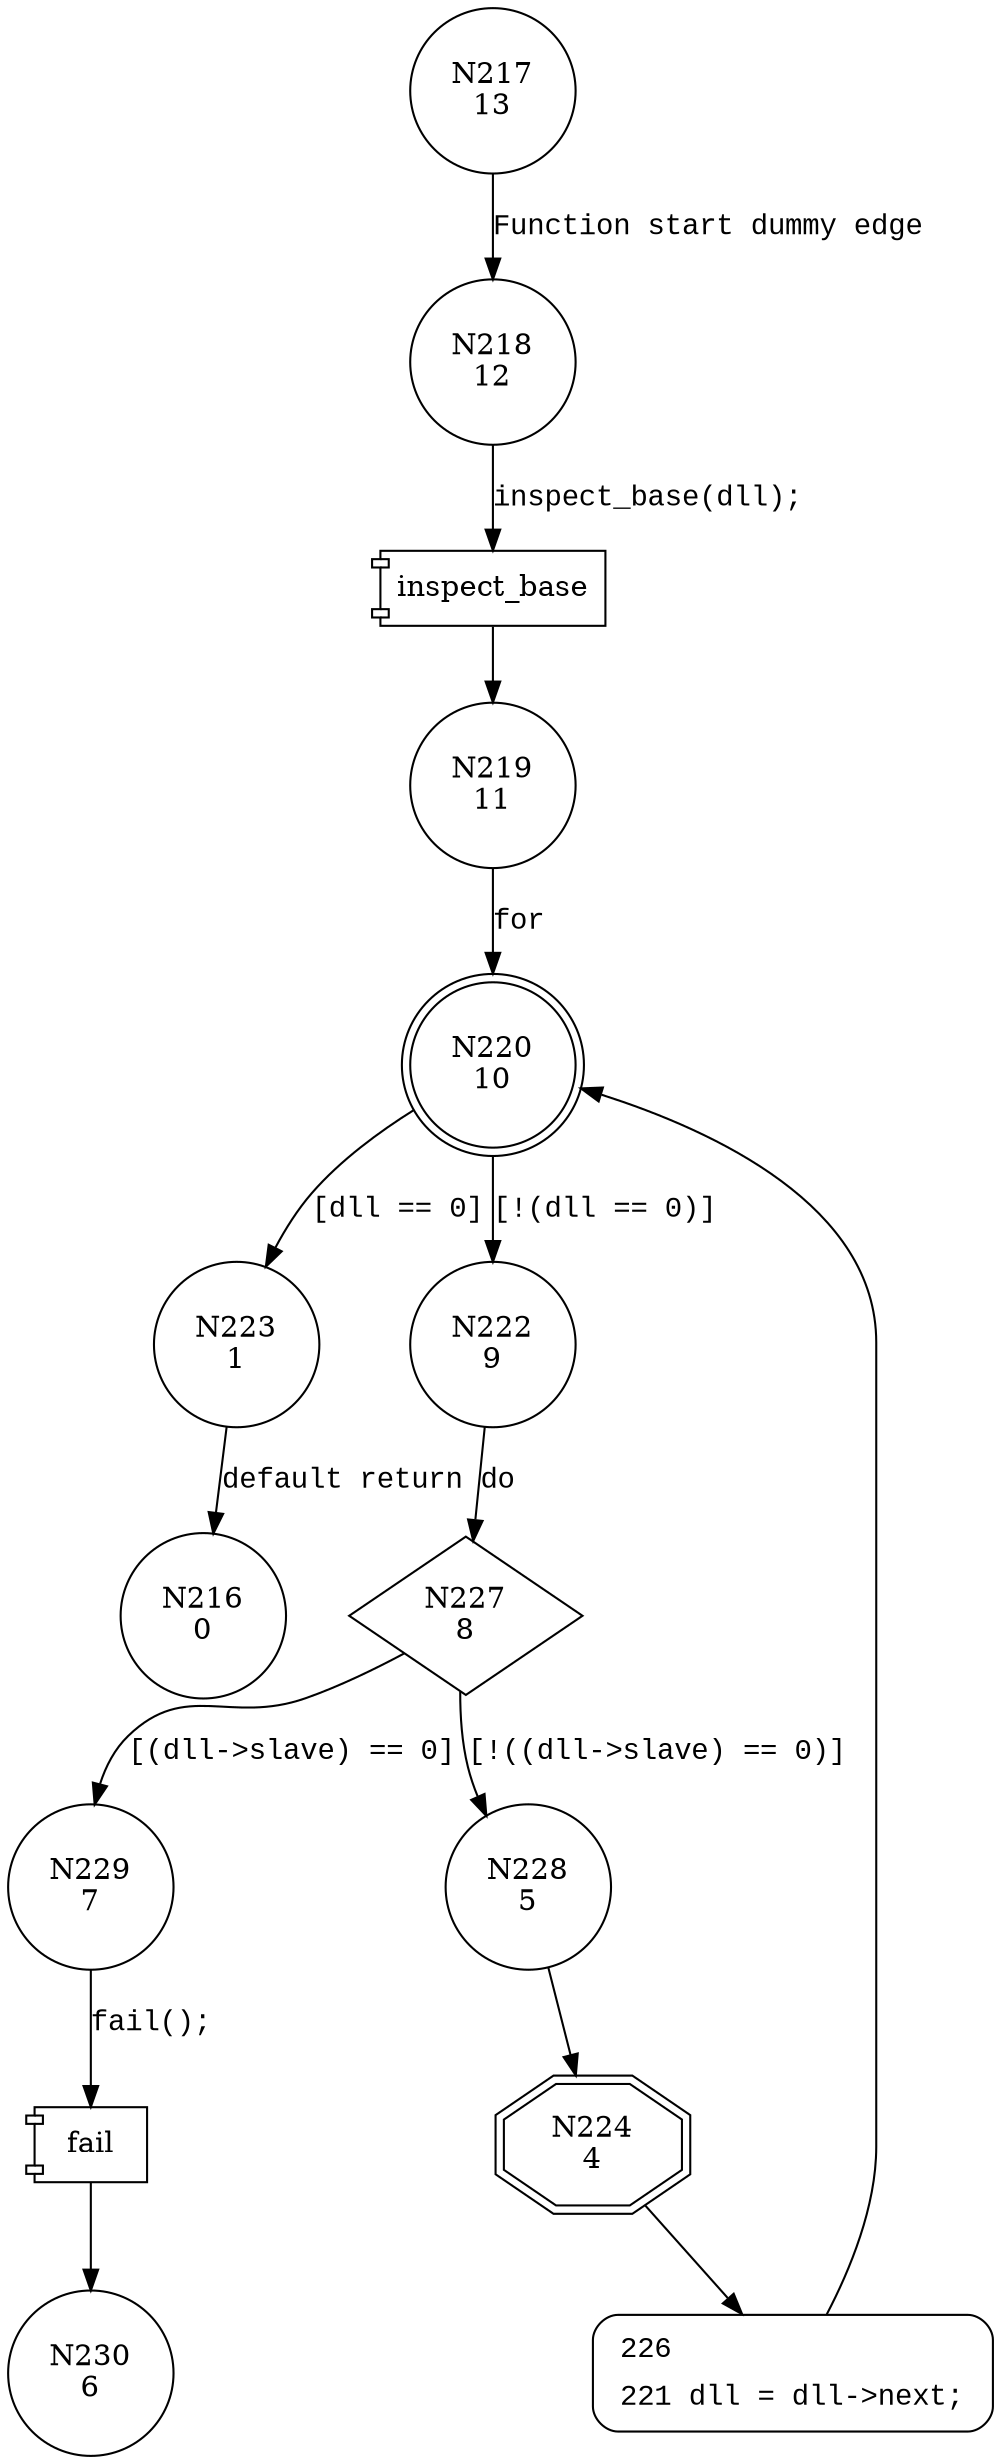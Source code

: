 digraph inspect_dangling {
218 [shape="circle" label="N218\n12"]
219 [shape="circle" label="N219\n11"]
220 [shape="doublecircle" label="N220\n10"]
223 [shape="circle" label="N223\n1"]
222 [shape="circle" label="N222\n9"]
227 [shape="diamond" label="N227\n8"]
229 [shape="circle" label="N229\n7"]
228 [shape="circle" label="N228\n5"]
224 [shape="doubleoctagon" label="N224\n4"]
226 [shape="circle" label="N226\n3"]
230 [shape="circle" label="N230\n6"]
217 [shape="circle" label="N217\n13"]
216 [shape="circle" label="N216\n0"]
226 [style="filled,bold" penwidth="1" fillcolor="white" fontname="Courier New" shape="Mrecord" label=<<table border="0" cellborder="0" cellpadding="3" bgcolor="white"><tr><td align="right">226</td><td align="left"></td></tr><tr><td align="right">221</td><td align="left">dll = dll-&gt;next;</td></tr></table>>]
226 -> 220[label=""]
100029 [shape="component" label="inspect_base"]
218 -> 100029 [label="inspect_base(dll);" fontname="Courier New"]
100029 -> 219 [label="" fontname="Courier New"]
220 -> 223 [label="[dll == 0]" fontname="Courier New"]
220 -> 222 [label="[!(dll == 0)]" fontname="Courier New"]
227 -> 229 [label="[(dll->slave) == 0]" fontname="Courier New"]
227 -> 228 [label="[!((dll->slave) == 0)]" fontname="Courier New"]
224 -> 226 [label="" fontname="Courier New"]
100030 [shape="component" label="fail"]
229 -> 100030 [label="fail();" fontname="Courier New"]
100030 -> 230 [label="" fontname="Courier New"]
217 -> 218 [label="Function start dummy edge" fontname="Courier New"]
219 -> 220 [label="for" fontname="Courier New"]
222 -> 227 [label="do" fontname="Courier New"]
228 -> 224 [label="" fontname="Courier New"]
223 -> 216 [label="default return" fontname="Courier New"]
}